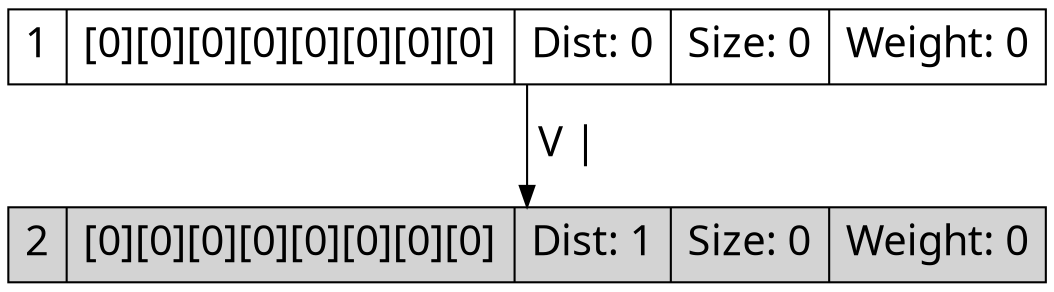 digraph g{
node[shape=record fontname=Calibri fontsize = 20]
edge[fontname = Calibri fontsize = 20]
0->1[label=" V | "]
0[label="1 | [0][0][0][0][0][0][0][0] | Dist: 0 | Size: 0 | Weight: 0"]
1[label="2 | [0][0][0][0][0][0][0][0] | Dist: 1 | Size: 0 | Weight: 0"]
1[fillcolor = lightgrey, style=filled]}
